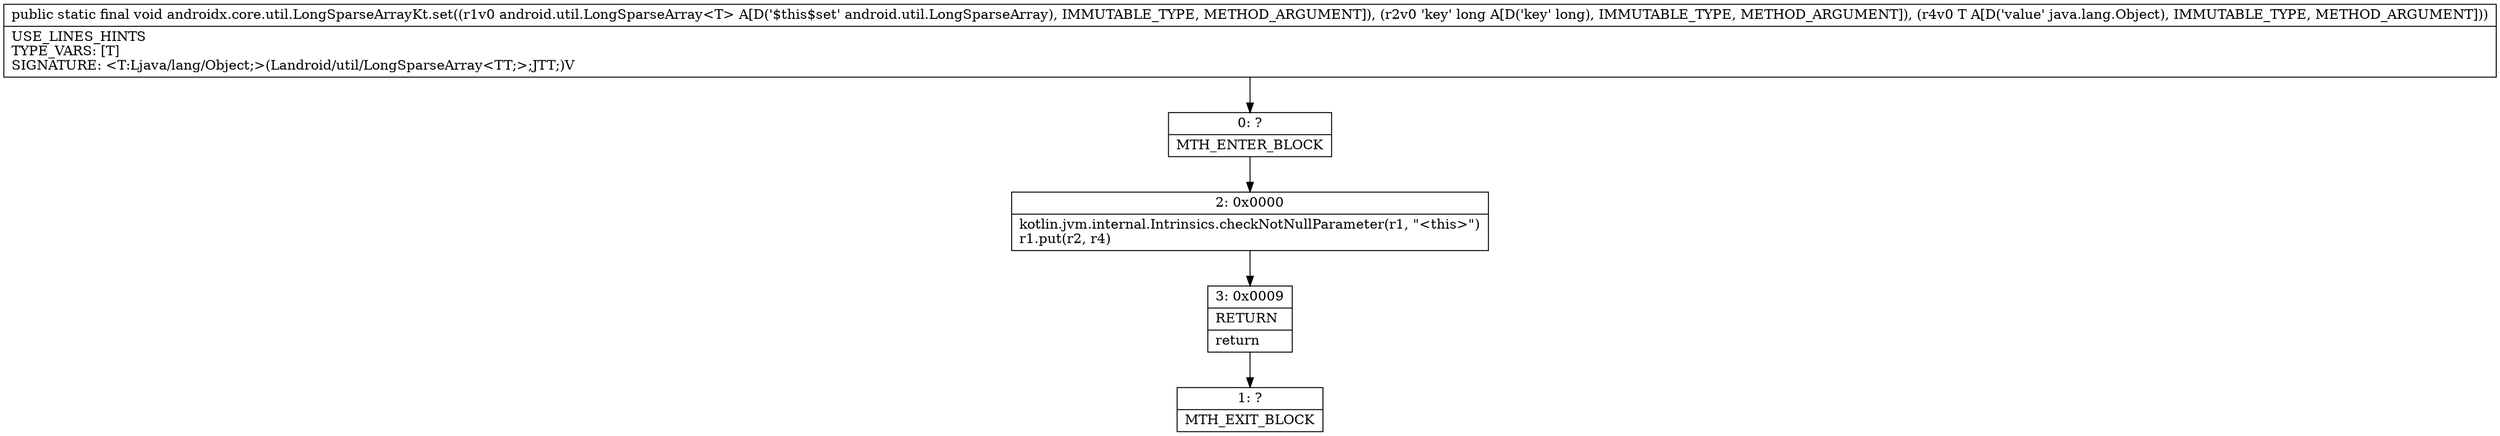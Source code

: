 digraph "CFG forandroidx.core.util.LongSparseArrayKt.set(Landroid\/util\/LongSparseArray;JLjava\/lang\/Object;)V" {
Node_0 [shape=record,label="{0\:\ ?|MTH_ENTER_BLOCK\l}"];
Node_2 [shape=record,label="{2\:\ 0x0000|kotlin.jvm.internal.Intrinsics.checkNotNullParameter(r1, \"\<this\>\")\lr1.put(r2, r4)\l}"];
Node_3 [shape=record,label="{3\:\ 0x0009|RETURN\l|return\l}"];
Node_1 [shape=record,label="{1\:\ ?|MTH_EXIT_BLOCK\l}"];
MethodNode[shape=record,label="{public static final void androidx.core.util.LongSparseArrayKt.set((r1v0 android.util.LongSparseArray\<T\> A[D('$this$set' android.util.LongSparseArray), IMMUTABLE_TYPE, METHOD_ARGUMENT]), (r2v0 'key' long A[D('key' long), IMMUTABLE_TYPE, METHOD_ARGUMENT]), (r4v0 T A[D('value' java.lang.Object), IMMUTABLE_TYPE, METHOD_ARGUMENT]))  | USE_LINES_HINTS\lTYPE_VARS: [T]\lSIGNATURE: \<T:Ljava\/lang\/Object;\>(Landroid\/util\/LongSparseArray\<TT;\>;JTT;)V\l}"];
MethodNode -> Node_0;Node_0 -> Node_2;
Node_2 -> Node_3;
Node_3 -> Node_1;
}

